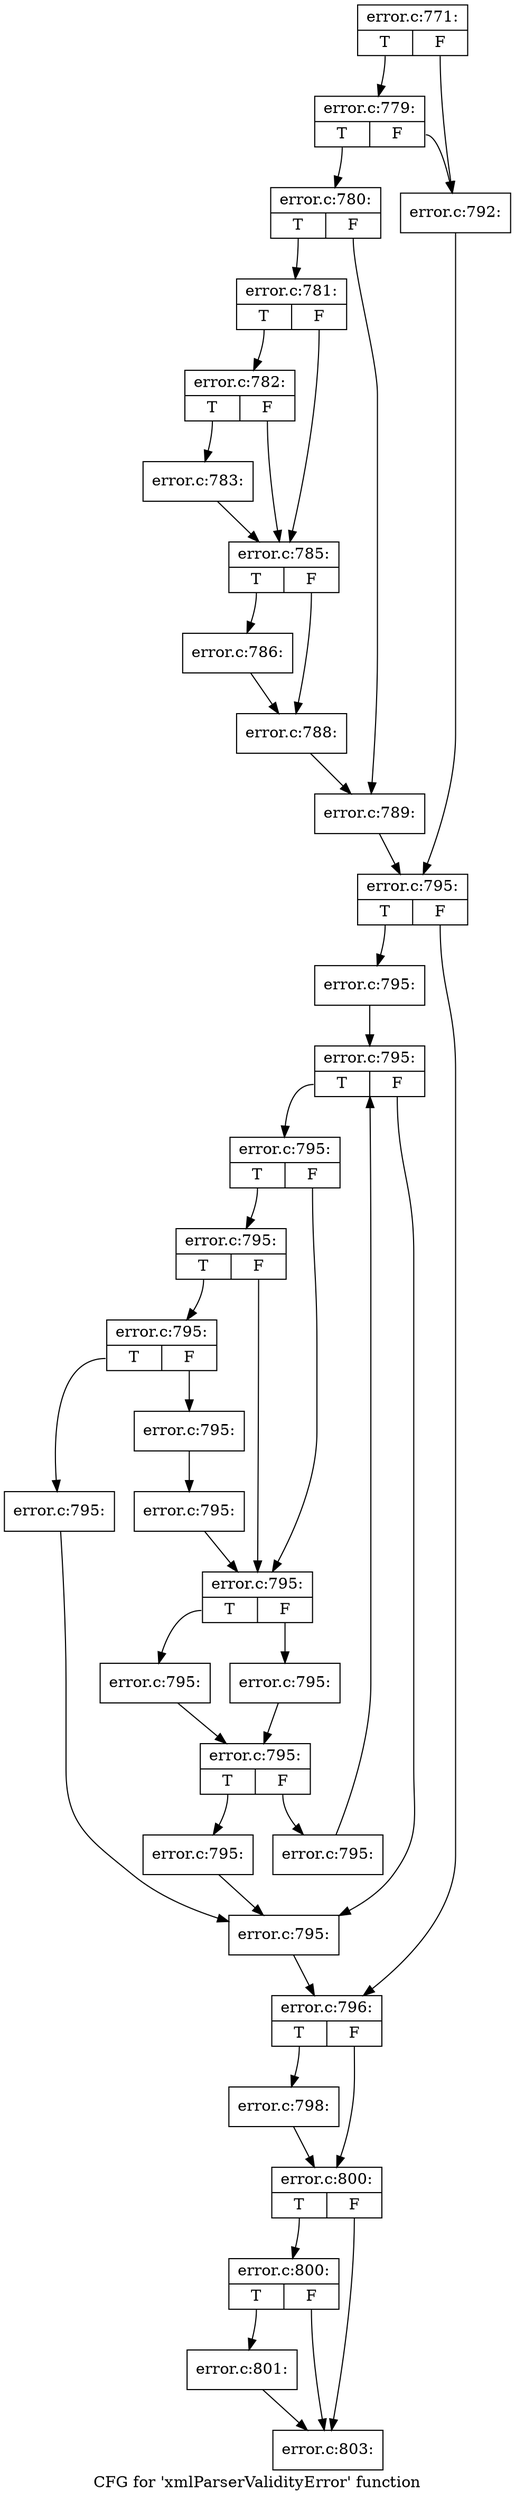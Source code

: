 digraph "CFG for 'xmlParserValidityError' function" {
	label="CFG for 'xmlParserValidityError' function";

	Node0x3889850 [shape=record,label="{error.c:771:|{<s0>T|<s1>F}}"];
	Node0x3889850:s0 -> Node0x38425c0;
	Node0x3889850:s1 -> Node0x3895720;
	Node0x38425c0 [shape=record,label="{error.c:779:|{<s0>T|<s1>F}}"];
	Node0x38425c0:s0 -> Node0x38957d0;
	Node0x38425c0:s1 -> Node0x3895720;
	Node0x38957d0 [shape=record,label="{error.c:780:|{<s0>T|<s1>F}}"];
	Node0x38957d0:s0 -> Node0x3896210;
	Node0x38957d0:s1 -> Node0x3896260;
	Node0x3896210 [shape=record,label="{error.c:781:|{<s0>T|<s1>F}}"];
	Node0x3896210:s0 -> Node0x3896910;
	Node0x3896210:s1 -> Node0x38968c0;
	Node0x3896910 [shape=record,label="{error.c:782:|{<s0>T|<s1>F}}"];
	Node0x3896910:s0 -> Node0x3896870;
	Node0x3896910:s1 -> Node0x38968c0;
	Node0x3896870 [shape=record,label="{error.c:783:}"];
	Node0x3896870 -> Node0x38968c0;
	Node0x38968c0 [shape=record,label="{error.c:785:|{<s0>T|<s1>F}}"];
	Node0x38968c0:s0 -> Node0x38977e0;
	Node0x38968c0:s1 -> Node0x3897830;
	Node0x38977e0 [shape=record,label="{error.c:786:}"];
	Node0x38977e0 -> Node0x3897830;
	Node0x3897830 [shape=record,label="{error.c:788:}"];
	Node0x3897830 -> Node0x3896260;
	Node0x3896260 [shape=record,label="{error.c:789:}"];
	Node0x3896260 -> Node0x38426e0;
	Node0x3895720 [shape=record,label="{error.c:792:}"];
	Node0x3895720 -> Node0x38426e0;
	Node0x38426e0 [shape=record,label="{error.c:795:|{<s0>T|<s1>F}}"];
	Node0x38426e0:s0 -> Node0x389a220;
	Node0x38426e0:s1 -> Node0x389a270;
	Node0x389a220 [shape=record,label="{error.c:795:}"];
	Node0x389a220 -> Node0x389a580;
	Node0x389a580 [shape=record,label="{error.c:795:|{<s0>T|<s1>F}}"];
	Node0x389a580:s0 -> Node0x389a820;
	Node0x389a580:s1 -> Node0x389a710;
	Node0x389a820 [shape=record,label="{error.c:795:|{<s0>T|<s1>F}}"];
	Node0x389a820:s0 -> Node0x389b030;
	Node0x389a820:s1 -> Node0x389afe0;
	Node0x389b030 [shape=record,label="{error.c:795:|{<s0>T|<s1>F}}"];
	Node0x389b030:s0 -> Node0x389af90;
	Node0x389b030:s1 -> Node0x389afe0;
	Node0x389af90 [shape=record,label="{error.c:795:|{<s0>T|<s1>F}}"];
	Node0x389af90:s0 -> Node0x389b4d0;
	Node0x389af90:s1 -> Node0x389b570;
	Node0x389b4d0 [shape=record,label="{error.c:795:}"];
	Node0x389b4d0 -> Node0x389a710;
	Node0x389b570 [shape=record,label="{error.c:795:}"];
	Node0x389b570 -> Node0x389b520;
	Node0x389b520 [shape=record,label="{error.c:795:}"];
	Node0x389b520 -> Node0x389afe0;
	Node0x389afe0 [shape=record,label="{error.c:795:|{<s0>T|<s1>F}}"];
	Node0x389afe0:s0 -> Node0x389ba80;
	Node0x389afe0:s1 -> Node0x389bb20;
	Node0x389ba80 [shape=record,label="{error.c:795:}"];
	Node0x389ba80 -> Node0x389bad0;
	Node0x389bb20 [shape=record,label="{error.c:795:}"];
	Node0x389bb20 -> Node0x389bad0;
	Node0x389bad0 [shape=record,label="{error.c:795:|{<s0>T|<s1>F}}"];
	Node0x389bad0:s0 -> Node0x389c1b0;
	Node0x389bad0:s1 -> Node0x389c200;
	Node0x389c1b0 [shape=record,label="{error.c:795:}"];
	Node0x389c1b0 -> Node0x389a710;
	Node0x389c200 [shape=record,label="{error.c:795:}"];
	Node0x389c200 -> Node0x389a580;
	Node0x389a710 [shape=record,label="{error.c:795:}"];
	Node0x389a710 -> Node0x389a270;
	Node0x389a270 [shape=record,label="{error.c:796:|{<s0>T|<s1>F}}"];
	Node0x389a270:s0 -> Node0x389cc50;
	Node0x389a270:s1 -> Node0x389cca0;
	Node0x389cc50 [shape=record,label="{error.c:798:}"];
	Node0x389cc50 -> Node0x389cca0;
	Node0x389cca0 [shape=record,label="{error.c:800:|{<s0>T|<s1>F}}"];
	Node0x389cca0:s0 -> Node0x389d2e0;
	Node0x389cca0:s1 -> Node0x389d290;
	Node0x389d2e0 [shape=record,label="{error.c:800:|{<s0>T|<s1>F}}"];
	Node0x389d2e0:s0 -> Node0x389d240;
	Node0x389d2e0:s1 -> Node0x389d290;
	Node0x389d240 [shape=record,label="{error.c:801:}"];
	Node0x389d240 -> Node0x389d290;
	Node0x389d290 [shape=record,label="{error.c:803:}"];
}
